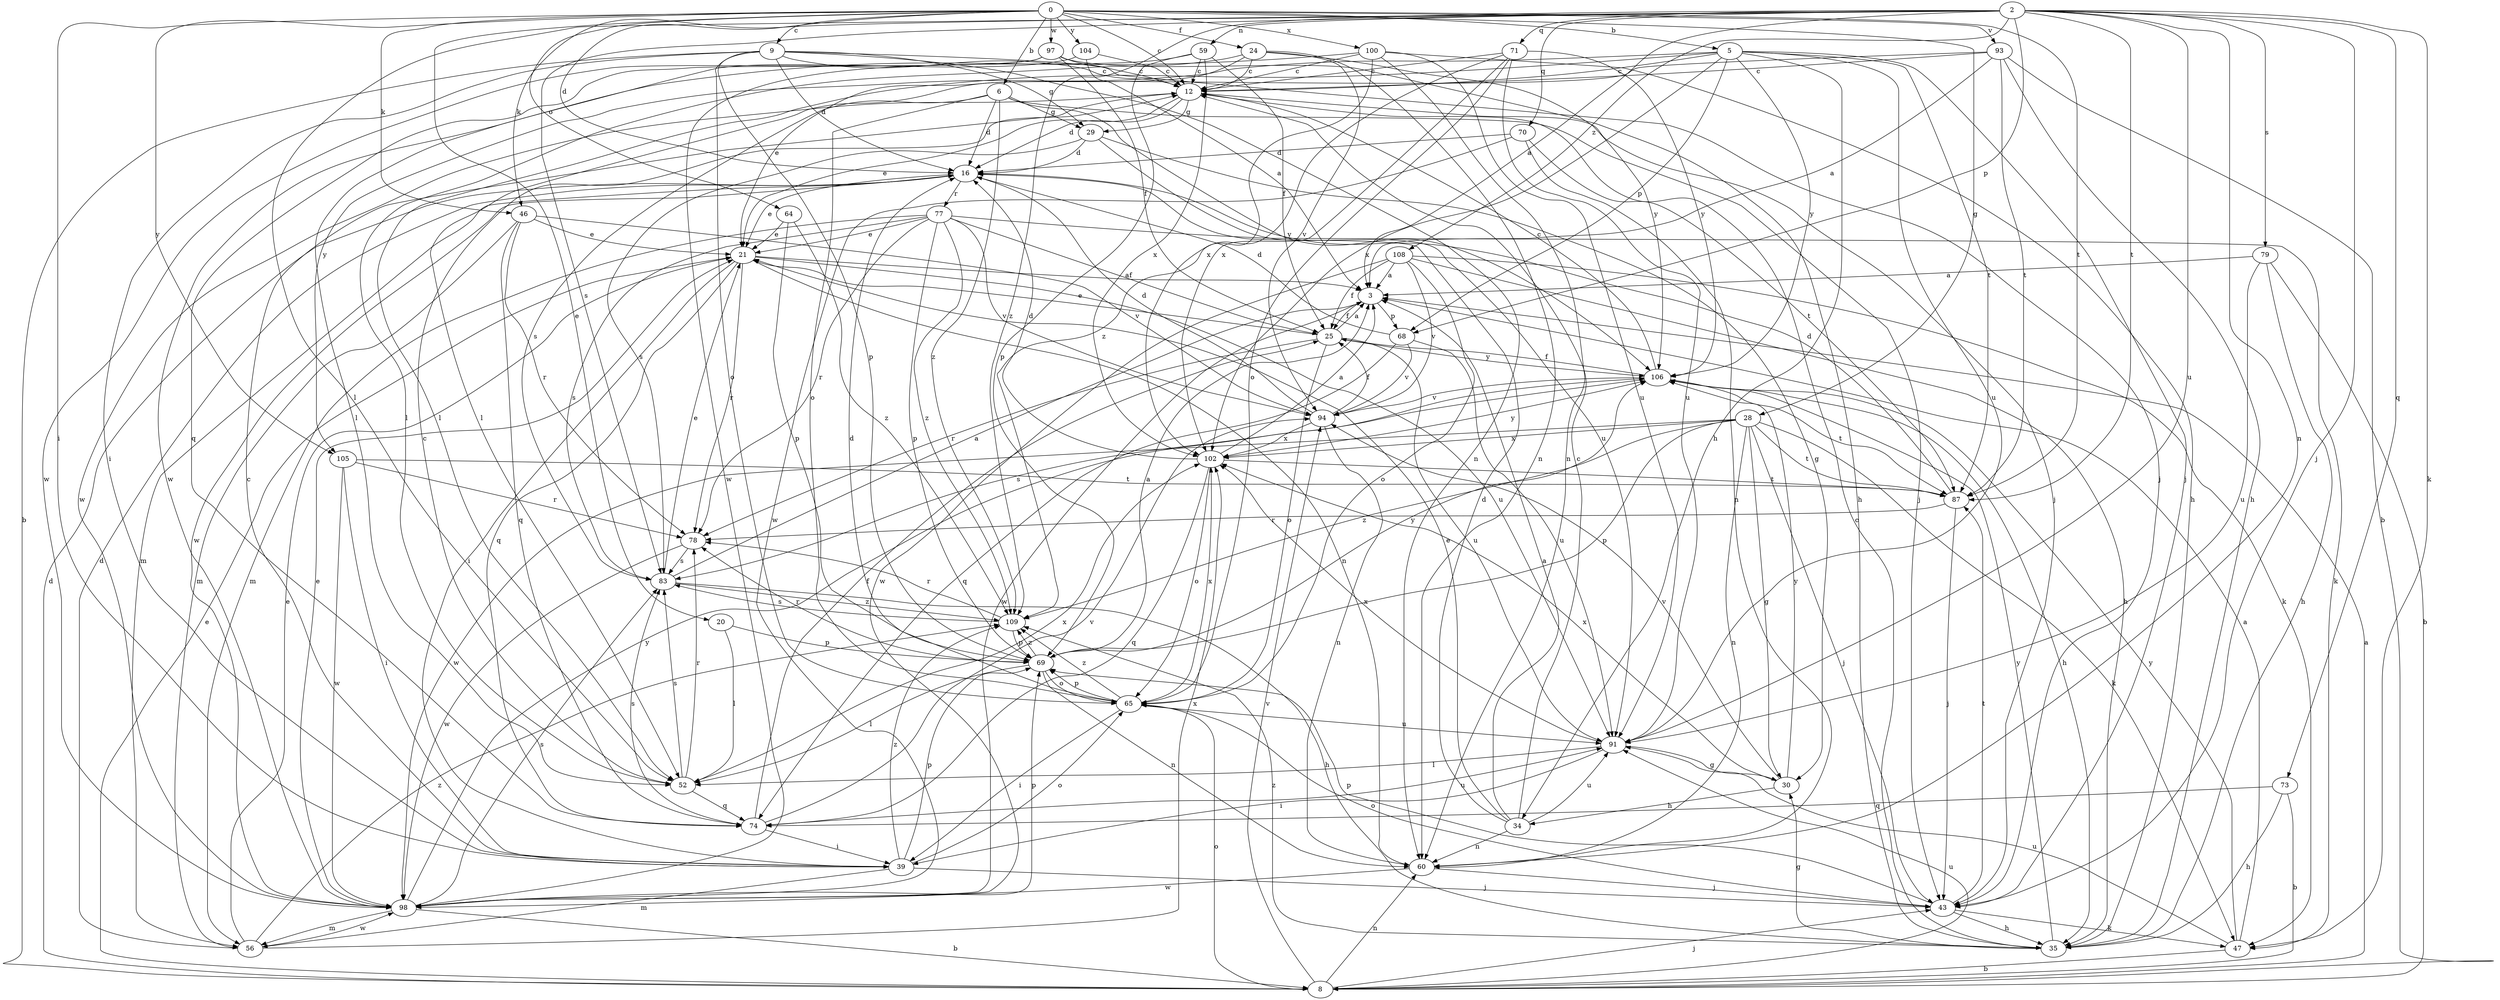strict digraph  {
0;
2;
3;
5;
6;
8;
9;
12;
16;
20;
21;
24;
25;
28;
29;
30;
34;
35;
39;
43;
46;
47;
52;
56;
59;
60;
64;
65;
68;
69;
70;
71;
73;
74;
77;
78;
79;
83;
87;
91;
93;
94;
97;
98;
100;
102;
104;
105;
106;
108;
109;
0 -> 5  [label=b];
0 -> 6  [label=b];
0 -> 9  [label=c];
0 -> 12  [label=c];
0 -> 16  [label=d];
0 -> 20  [label=e];
0 -> 24  [label=f];
0 -> 28  [label=g];
0 -> 39  [label=i];
0 -> 46  [label=k];
0 -> 64  [label=o];
0 -> 87  [label=t];
0 -> 93  [label=v];
0 -> 97  [label=w];
0 -> 100  [label=x];
0 -> 104  [label=y];
0 -> 105  [label=y];
2 -> 3  [label=a];
2 -> 43  [label=j];
2 -> 46  [label=k];
2 -> 47  [label=k];
2 -> 52  [label=l];
2 -> 59  [label=n];
2 -> 60  [label=n];
2 -> 68  [label=p];
2 -> 70  [label=q];
2 -> 71  [label=q];
2 -> 73  [label=q];
2 -> 79  [label=s];
2 -> 83  [label=s];
2 -> 87  [label=t];
2 -> 91  [label=u];
2 -> 108  [label=z];
2 -> 109  [label=z];
3 -> 25  [label=f];
3 -> 68  [label=p];
3 -> 98  [label=w];
5 -> 12  [label=c];
5 -> 34  [label=h];
5 -> 43  [label=j];
5 -> 52  [label=l];
5 -> 68  [label=p];
5 -> 87  [label=t];
5 -> 91  [label=u];
5 -> 102  [label=x];
5 -> 105  [label=y];
5 -> 106  [label=y];
6 -> 16  [label=d];
6 -> 29  [label=g];
6 -> 43  [label=j];
6 -> 65  [label=o];
6 -> 83  [label=s];
6 -> 106  [label=y];
6 -> 109  [label=z];
8 -> 3  [label=a];
8 -> 16  [label=d];
8 -> 21  [label=e];
8 -> 43  [label=j];
8 -> 60  [label=n];
8 -> 65  [label=o];
8 -> 91  [label=u];
8 -> 94  [label=v];
9 -> 8  [label=b];
9 -> 12  [label=c];
9 -> 16  [label=d];
9 -> 29  [label=g];
9 -> 39  [label=i];
9 -> 43  [label=j];
9 -> 60  [label=n];
9 -> 65  [label=o];
9 -> 69  [label=p];
12 -> 16  [label=d];
12 -> 21  [label=e];
12 -> 29  [label=g];
12 -> 43  [label=j];
12 -> 98  [label=w];
16 -> 21  [label=e];
16 -> 56  [label=m];
16 -> 77  [label=r];
16 -> 98  [label=w];
20 -> 52  [label=l];
20 -> 69  [label=p];
21 -> 3  [label=a];
21 -> 39  [label=i];
21 -> 60  [label=n];
21 -> 74  [label=q];
21 -> 78  [label=r];
21 -> 91  [label=u];
24 -> 12  [label=c];
24 -> 21  [label=e];
24 -> 52  [label=l];
24 -> 60  [label=n];
24 -> 94  [label=v];
24 -> 106  [label=y];
25 -> 3  [label=a];
25 -> 21  [label=e];
25 -> 65  [label=o];
25 -> 78  [label=r];
25 -> 91  [label=u];
25 -> 106  [label=y];
28 -> 30  [label=g];
28 -> 43  [label=j];
28 -> 47  [label=k];
28 -> 60  [label=n];
28 -> 69  [label=p];
28 -> 87  [label=t];
28 -> 98  [label=w];
28 -> 102  [label=x];
28 -> 109  [label=z];
29 -> 16  [label=d];
29 -> 30  [label=g];
29 -> 83  [label=s];
29 -> 91  [label=u];
30 -> 34  [label=h];
30 -> 94  [label=v];
30 -> 102  [label=x];
30 -> 106  [label=y];
34 -> 3  [label=a];
34 -> 12  [label=c];
34 -> 16  [label=d];
34 -> 21  [label=e];
34 -> 60  [label=n];
34 -> 91  [label=u];
35 -> 12  [label=c];
35 -> 30  [label=g];
35 -> 106  [label=y];
35 -> 109  [label=z];
39 -> 12  [label=c];
39 -> 43  [label=j];
39 -> 56  [label=m];
39 -> 65  [label=o];
39 -> 69  [label=p];
39 -> 109  [label=z];
43 -> 35  [label=h];
43 -> 47  [label=k];
43 -> 65  [label=o];
43 -> 69  [label=p];
43 -> 87  [label=t];
46 -> 21  [label=e];
46 -> 56  [label=m];
46 -> 74  [label=q];
46 -> 78  [label=r];
46 -> 94  [label=v];
47 -> 3  [label=a];
47 -> 8  [label=b];
47 -> 91  [label=u];
47 -> 106  [label=y];
52 -> 12  [label=c];
52 -> 74  [label=q];
52 -> 78  [label=r];
52 -> 83  [label=s];
52 -> 102  [label=x];
56 -> 16  [label=d];
56 -> 21  [label=e];
56 -> 98  [label=w];
56 -> 102  [label=x];
56 -> 109  [label=z];
59 -> 12  [label=c];
59 -> 25  [label=f];
59 -> 69  [label=p];
59 -> 98  [label=w];
59 -> 102  [label=x];
60 -> 43  [label=j];
60 -> 98  [label=w];
64 -> 21  [label=e];
64 -> 69  [label=p];
64 -> 109  [label=z];
65 -> 16  [label=d];
65 -> 39  [label=i];
65 -> 69  [label=p];
65 -> 91  [label=u];
65 -> 102  [label=x];
65 -> 109  [label=z];
68 -> 16  [label=d];
68 -> 74  [label=q];
68 -> 91  [label=u];
68 -> 94  [label=v];
69 -> 3  [label=a];
69 -> 52  [label=l];
69 -> 60  [label=n];
69 -> 65  [label=o];
69 -> 78  [label=r];
69 -> 106  [label=y];
69 -> 109  [label=z];
70 -> 16  [label=d];
70 -> 60  [label=n];
70 -> 87  [label=t];
70 -> 98  [label=w];
71 -> 12  [label=c];
71 -> 65  [label=o];
71 -> 91  [label=u];
71 -> 102  [label=x];
71 -> 106  [label=y];
71 -> 109  [label=z];
73 -> 8  [label=b];
73 -> 35  [label=h];
73 -> 74  [label=q];
74 -> 25  [label=f];
74 -> 39  [label=i];
74 -> 83  [label=s];
74 -> 91  [label=u];
74 -> 94  [label=v];
77 -> 21  [label=e];
77 -> 25  [label=f];
77 -> 47  [label=k];
77 -> 56  [label=m];
77 -> 69  [label=p];
77 -> 78  [label=r];
77 -> 83  [label=s];
77 -> 94  [label=v];
77 -> 109  [label=z];
78 -> 83  [label=s];
78 -> 98  [label=w];
79 -> 3  [label=a];
79 -> 8  [label=b];
79 -> 35  [label=h];
79 -> 91  [label=u];
83 -> 3  [label=a];
83 -> 21  [label=e];
83 -> 35  [label=h];
83 -> 109  [label=z];
87 -> 16  [label=d];
87 -> 43  [label=j];
87 -> 78  [label=r];
91 -> 30  [label=g];
91 -> 39  [label=i];
91 -> 52  [label=l];
91 -> 102  [label=x];
93 -> 3  [label=a];
93 -> 8  [label=b];
93 -> 12  [label=c];
93 -> 35  [label=h];
93 -> 52  [label=l];
93 -> 87  [label=t];
94 -> 16  [label=d];
94 -> 25  [label=f];
94 -> 60  [label=n];
94 -> 102  [label=x];
97 -> 12  [label=c];
97 -> 25  [label=f];
97 -> 35  [label=h];
97 -> 74  [label=q];
97 -> 98  [label=w];
98 -> 8  [label=b];
98 -> 21  [label=e];
98 -> 56  [label=m];
98 -> 69  [label=p];
98 -> 83  [label=s];
98 -> 106  [label=y];
100 -> 12  [label=c];
100 -> 35  [label=h];
100 -> 60  [label=n];
100 -> 91  [label=u];
100 -> 98  [label=w];
100 -> 102  [label=x];
102 -> 3  [label=a];
102 -> 16  [label=d];
102 -> 65  [label=o];
102 -> 74  [label=q];
102 -> 87  [label=t];
102 -> 106  [label=y];
104 -> 3  [label=a];
104 -> 12  [label=c];
104 -> 52  [label=l];
105 -> 39  [label=i];
105 -> 78  [label=r];
105 -> 87  [label=t];
105 -> 98  [label=w];
106 -> 12  [label=c];
106 -> 25  [label=f];
106 -> 35  [label=h];
106 -> 83  [label=s];
106 -> 87  [label=t];
106 -> 94  [label=v];
108 -> 3  [label=a];
108 -> 25  [label=f];
108 -> 35  [label=h];
108 -> 47  [label=k];
108 -> 65  [label=o];
108 -> 94  [label=v];
108 -> 98  [label=w];
109 -> 69  [label=p];
109 -> 78  [label=r];
109 -> 83  [label=s];
}
